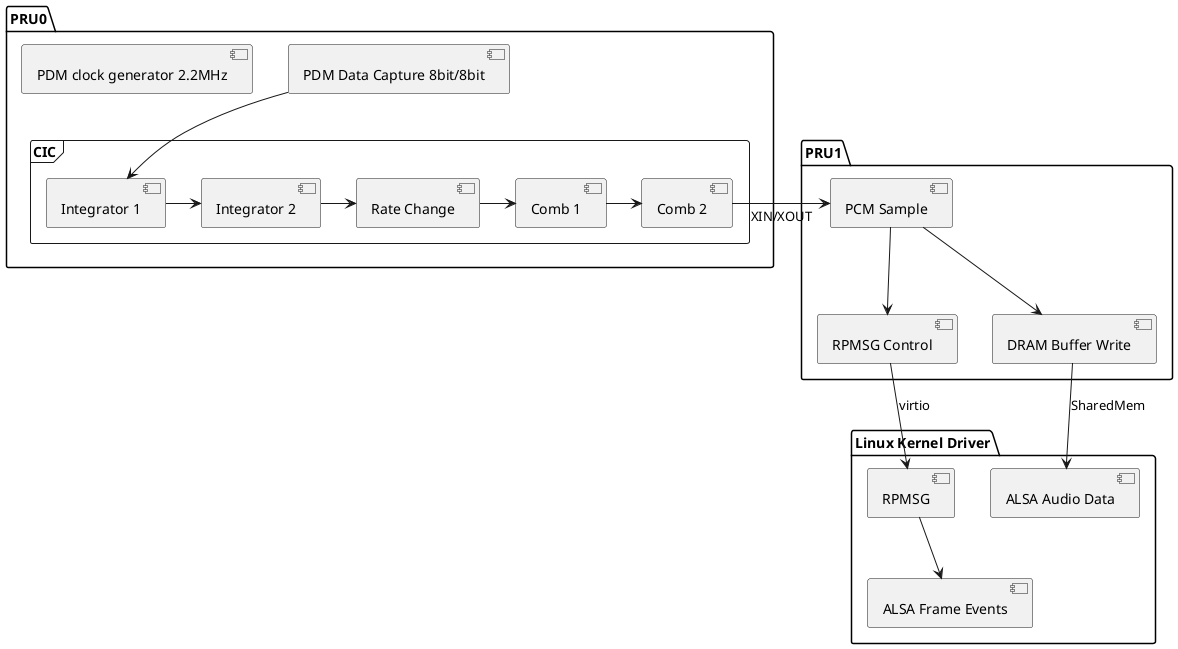 @startuml

skinparam backgroundcolor transparent

package "PRU0" {
  [PDM Data Capture 8bit/8bit]
  [PDM clock generator 2.2MHz]
  frame "CIC" {
    [Integrator 1]
    [Integrator 2]
    [Rate Change]
    [Comb 1]
    [Comb 2]
  }
}

package "PRU1" {
  [PCM Sample]
  [RPMSG Control]
  [DRAM Buffer Write]
}

package "Linux Kernel Driver" {
  [RPMSG]
  [ALSA Frame Events]
  [ALSA Audio Data]
}

[PDM Data Capture 8bit/8bit] --> [Integrator 1]
[Integrator 1] -> [Integrator 2]
[Integrator 2] -> [Rate Change]
[Rate Change] -> [Comb 1]
[Comb 1] -> [Comb 2]
[Comb 2] -> [PCM Sample] : XIN/XOUT
[PCM Sample] --> [DRAM Buffer Write]
[PCM Sample] --> [RPMSG Control]
[RPMSG Control] --> [RPMSG] : virtio
[RPMSG] --> [ALSA Frame Events]
[DRAM Buffer Write] --> [ALSA Audio Data] : SharedMem


@enduml

